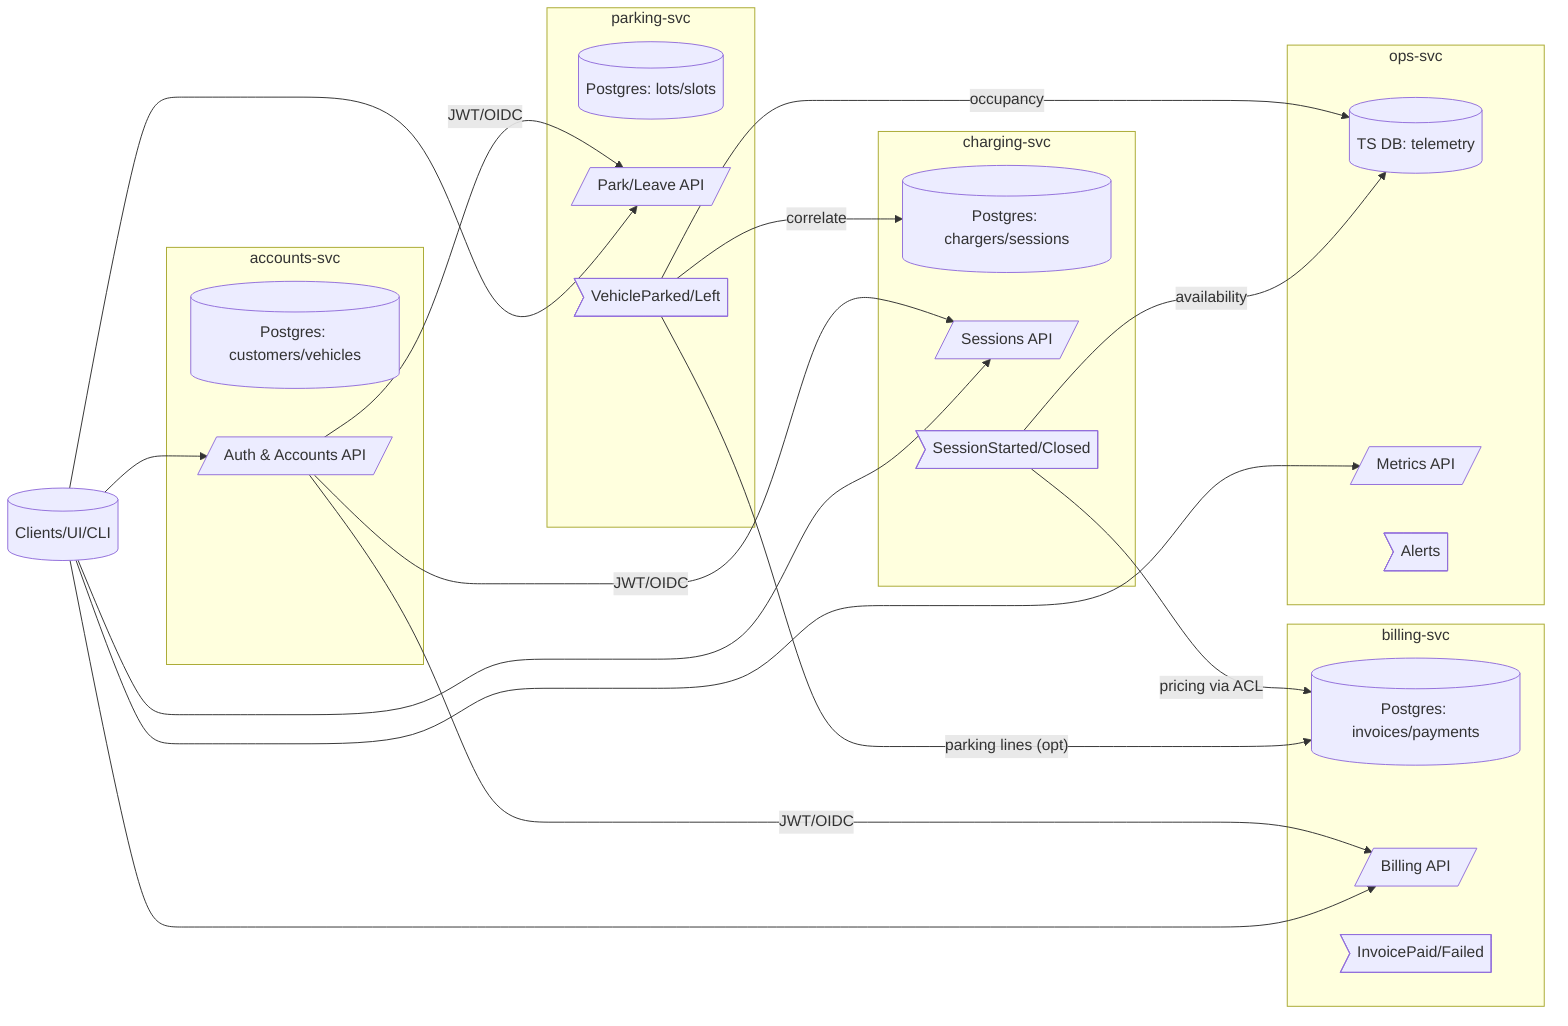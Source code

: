 flowchart LR
  %% Microservices and data ownership

  subgraph Parking[parking-svc]
    PDB[(Postgres: lots/slots)]
    PAPI[/Park/Leave API/]
    PEVT>VehicleParked/Left]
  end

  subgraph Charging[charging-svc]
    CDB[(Postgres: chargers/sessions)]
    CAPI[/Sessions API/]
    CEVT>SessionStarted/Closed]
  end

  subgraph Billing[billing-svc]
    BDB[(Postgres: invoices/payments)]
    BAPI[/Billing API/]
    BEVT>InvoicePaid/Failed]
  end

  subgraph Accounts[accounts-svc]
    ADB[(Postgres: customers/vehicles)]
    AAPI[/Auth & Accounts API/]
  end

  subgraph Ops[ops-svc]
    TDB[(TS DB: telemetry)]
    TAPI[/Metrics API/]
    TEVT>Alerts]
  end

  %% API flows
  AAPI -- JWT/OIDC --> PAPI
  AAPI -- JWT/OIDC --> CAPI
  AAPI -- JWT/OIDC --> BAPI

  %% Event flows
  PEVT -- correlate --> CDB
  CEVT -- pricing via ACL --> BDB
  PEVT -- parking lines (opt) --> BDB
  PEVT -- occupancy --> TDB
  CEVT -- availability --> TDB

  %% User
  U[(Clients/UI/CLI)]
  U --> PAPI
  U --> CAPI
  U --> BAPI
  U --> AAPI
  U --> TAPI